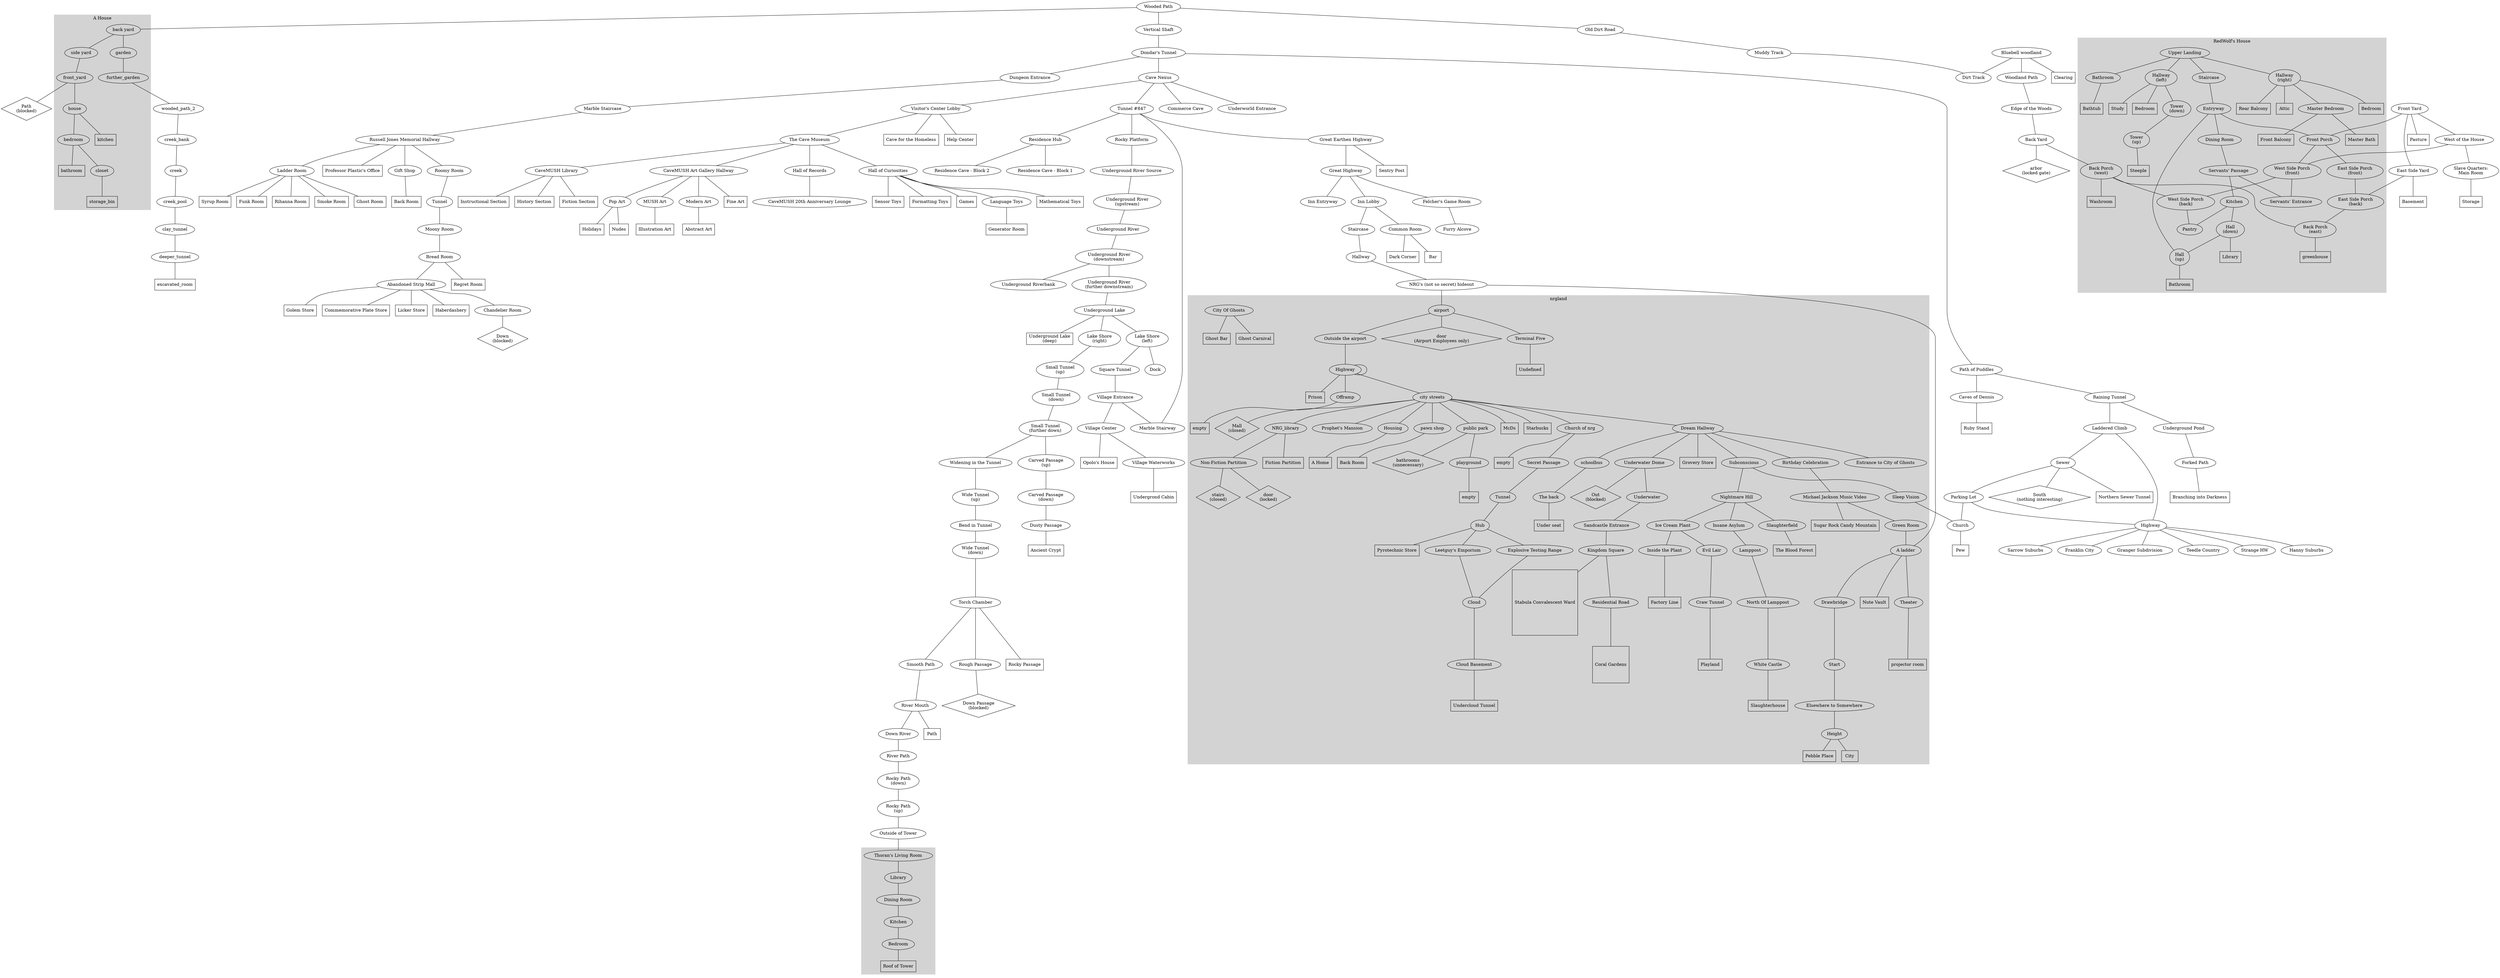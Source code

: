 graph G {
        blocked_path[label="Path\n(blocked)" shape="diamond"]

        subgraph cluster_house_0 {
                style = filled
                color = lightgrey
                label = "A House"
                house -- bedroom
                bedroom -- bathroom
                bedroom -- closet
                closet -- storage_bin
                house -- kitchen
                back_yard[label="back yard"]
                side_yard[label="side yard"]
                back_yard -- garden -- further_garden
                back_yard -- side_yard -- front_yard -- house
        }

        # RedWolf's yard
        RedWolf_front_yard[label="Front Yard"]
        RedWolf_back_yard[label="Back Yard"]
        arbor[label="arbor\n(locked gate)" shape="diamond"]
        Pasture[shape="box"]
        Storage[shape="box"]
        Basement[shape="box"]

        RedWolf_front_yard -- "Front Porch"
        RedWolf_front_yard -- Pasture
        RedWolf_front_yard -- "East Side Yard"
        RedWolf_front_yard -- "West of the House"
        RedWolf_back_yard -- "Back Porch\n(west)"
        RedWolf_back_yard -- arbor
        "East Side Yard" -- "East Side Porch\n(back)"
        "East Side Yard" -- Basement

        "West of the House" -- "Slave Quarters:\nMain Room" -- Storage
        "West of the House" -- "West Side Porch\n(front)"

        subgraph cluster_house_1 {
                style = filled
                color = lightgrey
                label = "RedWolf's House"

                Washroom[shape="box"]

                # porch
                "Front Porch" -- "East Side Porch\n(front)"
                "Front Porch" -- "West Side Porch\n(front)"
                "Back Porch\n(west)" -- "West Side Porch\n(back)"
                "Back Porch\n(west)" -- Washroom
                "Back Porch\n(west)" -- "Back Porch\n(east)"
                "Back Porch\n(east)" -- greenhouse
                "East Side Porch\n(front)" -- "East Side Porch\n(back)"
                "East Side Porch\n(back)" -- "Back Porch\n(east)"
                "West Side Porch\n(front)" -- "Servants' Entrance"
                "West Side Porch\n(front)" -- "West Side Porch\n(back)"
                "West Side Porch\n(back)" -- Pantry

                # upstairs
                Steeple[shape="box"]
                Study[shape="box"]
                bedroom2[shape="box" label="Bedroom"]
                bedroom3[shape="box" label="Bedroom"]
                bathroom2[label="Bathroom"]
                Bathtub[shape="box"]
                "Rear Balcony"[shape="box"]
                "Front Balcony"[shape="box"]
                "Master Bath"[shape="box"]
                Attic[shape="box"]
                bathroom3[label="Bathroom" shape="box"]
                Library[shape="box"]

                "Upper Landing" -- "Hallway\n(left)"
                "Upper Landing" -- Staircase -- Entryway
                "Upper Landing" -- bathroom2 -- Bathtub
                "Upper Landing" -- "Hallway\n(right)"

                "Hallway\n(left)" -- "Tower\n(down)" -- "Tower\n(up)" -- Steeple
                "Hallway\n(left)" -- Study
                "Hallway\n(left)" -- bedroom2

                "Hallway\n(right)" -- "Rear Balcony"
                "Hallway\n(right)" -- "Master Bedroom"
                "Master Bedroom" -- "Master Bath"
                "Master Bedroom" -- "Front Balcony"
                "Hallway\n(right)" -- bedroom3
                "Hallway\n(right)" -- Attic

                Entryway -- "Dining Room" -- "Servants' Passage"
                "Servants' Passage" -- "Servants' Entrance"
                "Servants' Passage" -- Kitchen
                Kitchen -- Pantry
                Kitchen -- "Hall\n(down)"
                "Hall\n(down)" -- "Hall\n(up)"
                "Hall\n(down)" -- Library
                Entryway -- "Hall\n(up)"
                "Hall\n(up)" -- bathroom3
                Entryway -- "Front Porch"
        }

        excavated_room[shape="box"]
        storage_bin[shape="box"]
        bathroom[shape="box"]
        kitchen[shape="box"]

        further_garden -- wooded_path_2

        front_yard -- blocked_path
        wooded_path_2 -- creek_bank -- creek -- creek_pool -- clay_tunnel -- deeper_tunnel -- excavated_room

        "Wooded Path" -- "Vertical Shaft"
        "Wooded Path" -- back_yard

        "Vertical Shaft" -- "Dondar's Tunnel"

        "Dondar's Tunnel" -- "Cave Nexus"
        "Dondar's Tunnel" -- "Path of Puddles"
        "Dondar's Tunnel" -- "Dungeon Entrance"

        "Dungeon Entrance" -- "Marble Staircase" -- "Russell Jones Memorial Hallway"

        "Back Room"[shape="box"]
        "Russell Jones Memorial Hallway" -- "Gift Shop" -- "Back Room"
        "Russell Jones Memorial Hallway" -- "Roomy Room" -- Tunnel -- "Moony Room" -- "Bread Room"
        "Russell Jones Memorial Hallway" -- "Ladder Room"
        "Russell Jones Memorial Hallway" -- "Professor Plastic's Office"
        "Professor Plastic's Office"[shape="box"]

        "Ladder Room" -- "Syrup Room"
        "Ladder Room" -- "Funk Room"
        "Ladder Room" -- "Rihanna Room"
        "Ladder Room" -- "Smoke Room"
        "Ladder Room" -- "Ghost Room"
        "Syrup Room"[shape="box"]
        "Funk Room"[shape="box"]
        "Rihanna Room"[shape="box"]
        "Smoke Room"[shape="box"]
        "Ghost Room"[shape="box"]

        "Bread Room" -- "Abandoned Strip Mall"
        "Bread Room" -- "Regret Room"
        "Regret Room"[shape="box"]

        "Abandoned Strip Mall" -- "Golem Store"
        "Abandoned Strip Mall" -- "Commemorative Plate Store"
        "Abandoned Strip Mall" -- "Licker Store"
        "Abandoned Strip Mall" -- Haberdashery
        "Abandoned Strip Mall" -- "Chandelier Room" -- chandelier_room_down
        "Golem Store"[shape="box"]
        "Commemorative Plate Store"[shape="box"]
        "Licker Store"[shape="box"]
        Haberdashery[shape="box"]
        chandelier_room_down[label="Down\n(blocked)" shape="diamond"]

        "Cave Nexus" -- "Visitor's Center Lobby"
        "Cave Nexus" -- "Tunnel #847"
        "Cave Nexus" -- "Commerce Cave"
        "Cave Nexus" -- "Underworld Entrance"

        "Visitor's Center Lobby" -- "Help Center"
        "Visitor's Center Lobby" -- "The Cave Museum"
        "Visitor's Center Lobby" -- "Cave for the Homeless"
        "Help Center"[shape="box"]
        "Cave for the Homeless"[shape="box"]

        "Tunnel #847" -- "Residence Hub"
        "Tunnel #847" -- "Rocky Platform" -- "Underground River Source" -- "Underground River\n(upstream)" -- "Underground River" -- "Underground River\n(downstream)"
        "Tunnel #847" -- "Marble Stairway"
        "Tunnel #847" -- "Great Earthen Highway"

        "Great Earthen Highway" -- "Sentry Post"
        "Great Earthen Highway" -- "Great Highway"
        "Sentry Post"[shape="box"]

        "Great Highway" -- "Felcher's Game Room" -- "Furry Alcove"
        "Great Highway" -- "Inn Entryway"
        "Great Highway" -- "Inn Lobby"
        #"Great Highway" --

        "Inn Lobby" -- "Common Room"
        "Inn Lobby" -- Inn_staircase
        Inn_staircase[label="Staircase"]

        Inn_staircase -- Inn_upstairs_hallway
        #Inn_staircase --
        Inn_upstairs_hallway[label="Hallway"]
        Inn_upstairs_hallway -- "NRG's (not so secret) hideout"
        #Inn_hallway --

        "NRG's (not so secret) hideout" -- airport
        "NRG's (not so secret) hideout" -- "A ladder"
        #"NRG's (not so secret) hideout" --
        #"NRG's (not so secret) hideout" --
        #"NRG's (not so secret) hideout" --

        subgraph cluster_nrgland {
                label="nrgland"
                style="filled"
                color="lightgrey"

                airport -- airport_door
                airport -- "Terminal Five" -- Undefined
                airport -- "Outside the airport" -- airport_highway
                airport_door[label="door\n(Airport Employees only)" shape="diamond"]
                airport_highway[label="Highway"]
                Undefined[shape="box"]

                airport_highway -- Prison
                airport_highway -- airport_highway
                airport_highway -- Offramp -- empty
                airport_highway -- "city streets"

                "city streets" -- "Dream Hallway"
                "city streets" -- "Mall\n(closed)"
                "city streets" -- NRG_library
                "city streets" -- "Prophet's Mansion"
                "city streets" -- Housing -- "A Home"
                "city streets" -- "pawn shop" -- nrg_pawn_shop_back_room
                "city streets" -- "public park"
                "city streets" -- McDs
                "city streets" -- Starbucks
                "city streets" -- "Church of nrg"

                "Dream Hallway" -- "Birthday Celebration" -- "Michael Jackson Music Video"
                "Dream Hallway" -- "Entrance to City of Ghosts"
                "Dream Hallway" -- schoolbus -- "The back" -- "Under seat"
                "Dream Hallway" -- "Underwater Dome"
                "Dream Hallway" -- "Grovery Store"
                "Dream Hallway" -- Subconscious

                Subconscious -- "Nightmare Hill"
                Subconscious -- "Sleep Vision"

                "Nightmare Hill" -- "Ice Cream Plant"
                "Nightmare Hill" -- "Insane Asylum" -- Lamppost -- "North Of Lamppost" -- "White Castle" -- Slaughterhouse
                "Nightmare Hill" -- Slaughterfield -- "The Blood Forest"

                "Ice Cream Plant" -- "Inside the Plant" -- "Factory Line"
                "Ice Cream Plant" -- "Evil Lair" -- "Craw Tunnel" -- Playland

                "Grovery Store"[shape="box"]
                "Factory Line"[shape="box"]
                Playland[shape="box"]
                Slaughterhouse[shape="box"]
                "The Blood Forest"[shape="box"]

                "Underwater Dome" -- Underwater -- "Sandcastle Entrance" -- "Kingdom Square"
                "Underwater Dome" -- underwater_dome_out
                underwater_dome_out[label="Out\n(blocked)" shape="diamond"]

                "Kingdom Square" -- "Stabula Convalescent Ward"
                "Kingdom Square" -- "Residential Road" -- "Coral Gardens"

                "Stabula Convalescent Ward"[shape="square"]
                "Coral Gardens"[shape="square"]

                "City Of Ghosts" -- "Ghost Carnival"
                "City Of Ghosts" -- "Ghost Bar"
                "Ghost Carnival"[shape="box"]
                "Ghost Bar"[shape="box"]
                "Under seat"[shape="box"]

                "Michael Jackson Music Video" -- "Sugar Rock Candy Mountain"
                "Michael Jackson Music Video" -- "Green Room" -- "A ladder"

                "A ladder" -- Drawbridge -- "Start" -- "Elsewhere to Somewhere" -- "Height"
                "A ladder" -- "Nute Vault"
                "A ladder" -- Theater -- "projector room"

                "Height" -- "Pebble Place"
                "Height" -- City

                "Pebble Place"[shape="box"]
                City[shape="box"]
                "Nute Vault"[shape="box"]
                "projector room"[shape="box"]

                "Sugar Rock Candy Mountain"[shape="box"]

                McDs[shape="box"]
                Starbucks[shape="box"]

                "Church of nrg" -- nrg_church_empty
                "Church of nrg" -- "Secret Passage" -- nrg_tunnel -- Hub
                nrg_church_empty[label="empty" shape="box"]
                nrg_tunnel[label="Tunnel"]

                Hub -- "Pyrotechnic Store"
                Hub -- "Explosive Testing Range" -- Cloud -- "Cloud Basement" -- "Undercloud Tunnel"
                Hub -- "Leetguy's Emporium" -- Cloud

                "Pyrotechnic Store"[shape="box"]
                "Undercloud Tunnel"[shape="box"]

                "public park" -- nrg_bathrooms
                "public park" -- playground -- nrg_playground_empty

                NRG_library -- "Non-Fiction Partition"
                NRG_library -- "Fiction Partition"

                "Non-Fiction Partition" -- NRG_library_stairs_closed
                "Non-Fiction Partition" -- NRG_library_door_locked

                NRG_library_stairs_closed[label="stairs\n(closed)" shape="diamond"]
                NRG_library_door_locked[label="door\n(locked)" shape="diamond"]
                nrg_bathrooms[label="bathrooms\n(unnecessary)" shape="diamond"]

                "Mall\n(closed)"[shape="diamond"]
                "Fiction Partition"[shape="box"]
                "A Home"[shape="box"]
                nrg_pawn_shop_back_room[label="Back Room" shape="box"]

                Prison[shape="box"]
                empty[shape="box"]
                nrg_playground_empty[label="empty" shape="box"]
        }

        "Sleep Vision" -- Church

        "Common Room" -- Bar
        "Common Room" -- "Dark Corner"
        Bar[shape="box"]
        "Dark Corner"[shape="box"]

        "Underground River\n(downstream)" -- "Underground Riverbank"
        "Underground River\n(downstream)" -- "Underground River\n(further downstream)"

        "Underground River\n(further downstream)" -- "Underground Lake"

        "Underground Lake" -- "Lake Shore\n(left)"
        "Underground Lake" -- "Underground Lake\n(deep)"
        "Underground Lake" -- "Lake Shore\n(right)" -- "Small Tunnel\n(up)" -- "Small Tunnel\n(down)" -- "Small Tunnel\n(further down)"
        "Underground Lake\n(deep)"[shape="box"]

        "Lake Shore\n(left)" -- "Square Tunnel" -- "Village Entrance"
        "Lake Shore\n(left)" -- Dock

        "Village Entrance" -- "Village Center"
        "Village Entrance" -- "Marble Stairway"

        "Village Center" -- "Village Waterworks" -- "Undergrond Cabin"
        "Village Center" -- "Opolo's House"
        "Undergrond Cabin"[shape="box"]
        "Opolo's House"[shape="box"]

        "Small Tunnel\n(further down)" -- "Carved Passage\n(up)" -- "Carved Passage\n(down)" -- "Dusty Passage" -- "Ancient Crypt"
        "Small Tunnel\n(further down)" -- "Widening in the Tunnel" -- "Wide Tunnel\n(up)" -- "Bend in Tunnel" -- "Wide Tunnel\n(down)" -- "Torch Chamber"
        "Ancient Crypt"[shape="box"]

        "Torch Chamber" -- "Rocky Passage"
        "Torch Chamber" -- "Smooth Path" -- "River Mouth"
        "Torch Chamber" -- "Rough Passage" -- "Down Passage\n(blocked)"
        "Rocky Passage"[shape="box"]
        "Down Passage\n(blocked)"[shape="diamond"]

        "River Mouth" -- Path
        "River Mouth" -- "Down River" -- "River Path" -- "Rocky Path\n(down)" -- "Rocky Path\n(up)" -- "Outside of Tower" -- "Thoran's Living Room"
        Path[shape="box"]

        subgraph cluster_thoran_tower {
                style=filled
                color=lightgrey

                Thoran_library[label="Library"]
                Thoran_dining_room[label="Dining Room"]
                Thoran_kitchen[label="Kitchen"]
                Thoran_bedroom[label="Bedroom"]
                Thoran_roof[label="Roof of Tower" shape="box"]
                "Thoran's Living Room" -- Thoran_library -- Thoran_dining_room -- Thoran_kitchen -- Thoran_bedroom -- Thoran_roof
        }

        "Residence Hub" -- "Residence Cave - Block 1"
        "Residence Hub" -- "Residence Cave - Block 2"

        "The Cave Museum" -- "Hall of Curiosities"
        "The Cave Museum" -- "CaveMUSH Library"
        "The Cave Museum" -- "CaveMUSH Art Gallery Hallway"
        "The Cave Museum" -- "Hall of Records" -- "CaveMUSH 20th Anniversary Lounge"

        "Hall of Curiosities" -- "Mathematical Toys"
        "Hall of Curiosities" -- "Sensor Toys"
        "Hall of Curiosities" -- "Formatting Toys"
        "Hall of Curiosities" -- Games
        "Hall of Curiosities" -- "Language Toys" -- "Generator Room"
        "Mathematical Toys"[shape="box"]
        "Sensor Toys"[shape="box"]
        "Formatting Toys"[shape="box"]
        Games[shape="box"]
        "Generator Room"[shape="box"]

        "CaveMUSH Library" -- "History Section"
        "CaveMUSH Library" -- "Fiction Section"
        "CaveMUSH Library" -- "Instructional Section"
        "History Section"[shape="box"]
        "Fiction Section"[shape="box"]
        "Instructional Section"[shape="box"]

        "CaveMUSH Art Gallery Hallway" -- "Modern Art" -- "Abstract Art"
        "CaveMUSH Art Gallery Hallway" -- "Fine Art"
        "CaveMUSH Art Gallery Hallway" -- "Pop Art"
        "CaveMUSH Art Gallery Hallway" -- "MUSH Art" -- "Illustration Art"
        "Abstract Art"[shape="box"]
        "Fine Art"[shape="box"]
        "Illustration Art"[shape="box"]

        "Pop Art" -- Holidays
        "Pop Art" -- Nudes
        Holidays[shape="box"]
        Nudes[shape="box"]

        "Path of Puddles" -- "Raining Tunnel"
        "Path of Puddles" -- "Caves of Dennis" -- "Ruby Stand"
        "Ruby Stand"[shape="box"]

        "Raining Tunnel" -- "Laddered Climb"
        "Raining Tunnel" -- "Underground Pond"

        "Underground Pond" -- "Forked Path" -- "Branching into Darkness"
        "Branching into Darkness"[shape="box"]

        "Laddered Climb" -- Sewer
        "Laddered Climb" -- "Highway"

        Sewer -- sewer_south
        Sewer -- "Northern Sewer Tunnel"
        Sewer -- "Parking Lot"
        "Northern Sewer Tunnel"[shape="box"]
        sewer_south[label="South\n(nothing interesting)" shape="diamond"]

        "Parking Lot" -- Highway
        "Parking Lot" -- Church

        Church -- Pew
        Pew[shape="box"]

        "Highway" -- "Granger Subdivision"
        "Highway" -- "Teedle Country"
        "Highway" -- "Strange HW"
        "Highway" -- "Hanny Suburbs"
        "Highway" -- "Sarrow Suburbs"
        "Highway" -- "Franklin City"

        "Wooded Path" -- "Old Dirt Road" -- "Muddy Track" -- "Dirt Track"
        "Bluebell woodland" -- "Dirt Track"
        "Bluebell woodland" -- "Woodland Path"
        "Bluebell woodland" -- Clearing

        Clearing[shape="box"]

        "Woodland Path" -- "Edge of the Woods" -- RedWolf_back_yard

        greenhouse[shape="box"]
}
